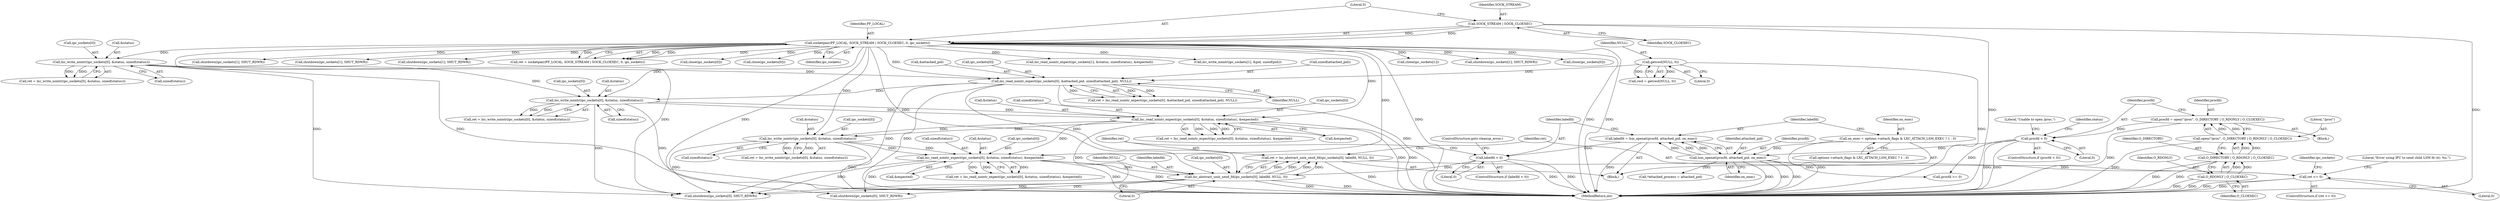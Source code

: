 digraph "0_lxc_81f466d05f2a89cb4f122ef7f593ff3f279b165c_1@API" {
"1000577" [label="(Call,ret = lxc_abstract_unix_send_fd(ipc_sockets[0], labelfd, NULL, 0))"];
"1000579" [label="(Call,lxc_abstract_unix_send_fd(ipc_sockets[0], labelfd, NULL, 0))"];
"1000285" [label="(Call,socketpair(PF_LOCAL, SOCK_STREAM | SOCK_CLOEXEC, 0, ipc_sockets))"];
"1000287" [label="(Call,SOCK_STREAM | SOCK_CLOEXEC)"];
"1000517" [label="(Call,lxc_read_nointr_expect(ipc_sockets[0], &status, sizeof(status), &expected))"];
"1000494" [label="(Call,lxc_write_nointr(ipc_sockets[0], &status, sizeof(status)))"];
"1000467" [label="(Call,lxc_read_nointr_expect(ipc_sockets[0], &status, sizeof(status), &expected))"];
"1000446" [label="(Call,lxc_write_nointr(ipc_sockets[0], &status, sizeof(status)))"];
"1000395" [label="(Call,lxc_read_nointr_expect(ipc_sockets[0], &attached_pid, sizeof(attached_pid), NULL))"];
"1000377" [label="(Call,lxc_write_nointr(ipc_sockets[0], &status, sizeof(status)))"];
"1000248" [label="(Call,getcwd(NULL, 0))"];
"1000573" [label="(Call,labelfd < 0)"];
"1000566" [label="(Call,labelfd = lsm_openat(procfd, attached_pid, on_exec))"];
"1000568" [label="(Call,lsm_openat(procfd, attached_pid, on_exec))"];
"1000365" [label="(Call,procfd < 0)"];
"1000355" [label="(Call,procfd = open(\"/proc\", O_DIRECTORY | O_RDONLY | O_CLOEXEC))"];
"1000357" [label="(Call,open(\"/proc\", O_DIRECTORY | O_RDONLY | O_CLOEXEC))"];
"1000359" [label="(Call,O_DIRECTORY | O_RDONLY | O_CLOEXEC)"];
"1000361" [label="(Call,O_RDONLY | O_CLOEXEC)"];
"1000556" [label="(Call,on_exec = options->attach_flags & LXC_ATTACH_LSM_EXEC ? 1 : 0)"];
"1000587" [label="(Call,ret <= 0)"];
"1000615" [label="(Call,procfd >= 0)"];
"1000574" [label="(Identifier,labelfd)"];
"1000467" [label="(Call,lxc_read_nointr_expect(ipc_sockets[0], &status, sizeof(status), &expected))"];
"1000653" [label="(Call,lxc_read_nointr_expect(ipc_sockets[1], &status, sizeof(status), &expected))"];
"1000580" [label="(Call,ipc_sockets[0])"];
"1000583" [label="(Identifier,labelfd)"];
"1000383" [label="(Call,sizeof(status))"];
"1000366" [label="(Identifier,procfd)"];
"1000378" [label="(Call,ipc_sockets[0])"];
"1000399" [label="(Call,&attached_pid)"];
"1000557" [label="(Identifier,on_exec)"];
"1000620" [label="(Call,shutdown(ipc_sockets[0], SHUT_RDWR))"];
"1000287" [label="(Call,SOCK_STREAM | SOCK_CLOEXEC)"];
"1000556" [label="(Call,on_exec = options->attach_flags & LXC_ATTACH_LSM_EXEC ? 1 : 0)"];
"1000576" [label="(ControlStructure,goto cleanup_error;)"];
"1000579" [label="(Call,lxc_abstract_unix_send_fd(ipc_sockets[0], labelfd, NULL, 0))"];
"1000765" [label="(Call,lxc_write_nointr(ipc_sockets[1], &pid, sizeof(pid)))"];
"1000373" [label="(Identifier,status)"];
"1000335" [label="(Call,close(ipc_sockets[1]))"];
"1000523" [label="(Call,sizeof(status))"];
"1000393" [label="(Call,ret = lxc_read_nointr_expect(ipc_sockets[0], &attached_pid, sizeof(attached_pid), NULL))"];
"1000288" [label="(Identifier,SOCK_STREAM)"];
"1000395" [label="(Call,lxc_read_nointr_expect(ipc_sockets[0], &attached_pid, sizeof(attached_pid), NULL))"];
"1000566" [label="(Call,labelfd = lsm_openat(procfd, attached_pid, on_exec))"];
"1000517" [label="(Call,lxc_read_nointr_expect(ipc_sockets[0], &status, sizeof(status), &expected))"];
"1000670" [label="(Call,shutdown(ipc_sockets[1], SHUT_RDWR))"];
"1000571" [label="(Identifier,on_exec)"];
"1000285" [label="(Call,socketpair(PF_LOCAL, SOCK_STREAM | SOCK_CLOEXEC, 0, ipc_sockets))"];
"1000570" [label="(Identifier,attached_pid)"];
"1000357" [label="(Call,open(\"/proc\", O_DIRECTORY | O_RDONLY | O_CLOEXEC))"];
"1000325" [label="(Block,)"];
"1000468" [label="(Call,ipc_sockets[0])"];
"1000367" [label="(Literal,0)"];
"1000465" [label="(Call,ret = lxc_read_nointr_expect(ipc_sockets[0], &status, sizeof(status), &expected))"];
"1000525" [label="(Call,&expected)"];
"1000250" [label="(Literal,0)"];
"1000500" [label="(Call,sizeof(status))"];
"1000403" [label="(Identifier,NULL)"];
"1000495" [label="(Call,ipc_sockets[0])"];
"1000381" [label="(Call,&status)"];
"1000588" [label="(Identifier,ret)"];
"1000396" [label="(Call,ipc_sockets[0])"];
"1000248" [label="(Call,getcwd(NULL, 0))"];
"1000452" [label="(Call,sizeof(status))"];
"1000450" [label="(Call,&status)"];
"1000370" [label="(Literal,\"Unable to open /proc.\")"];
"1000601" [label="(Call,close(ipc_sockets[0]))"];
"1000356" [label="(Identifier,procfd)"];
"1000362" [label="(Identifier,O_RDONLY)"];
"1000475" [label="(Call,&expected)"];
"1000377" [label="(Call,lxc_write_nointr(ipc_sockets[0], &status, sizeof(status)))"];
"1000573" [label="(Call,labelfd < 0)"];
"1000596" [label="(Call,shutdown(ipc_sockets[0], SHUT_RDWR))"];
"1000589" [label="(Literal,0)"];
"1000446" [label="(Call,lxc_write_nointr(ipc_sockets[0], &status, sizeof(status)))"];
"1000444" [label="(Call,ret = lxc_write_nointr(ipc_sockets[0], &status, sizeof(status)))"];
"1000521" [label="(Call,&status)"];
"1000359" [label="(Call,O_DIRECTORY | O_RDONLY | O_CLOEXEC)"];
"1000577" [label="(Call,ret = lxc_abstract_unix_send_fd(ipc_sockets[0], labelfd, NULL, 0))"];
"1000365" [label="(Call,procfd < 0)"];
"1000363" [label="(Identifier,O_CLOEXEC)"];
"1000791" [label="(MethodReturn,int)"];
"1000246" [label="(Call,cwd = getcwd(NULL, 0))"];
"1000568" [label="(Call,lsm_openat(procfd, attached_pid, on_exec))"];
"1000290" [label="(Literal,0)"];
"1000705" [label="(Call,shutdown(ipc_sockets[1], SHUT_RDWR))"];
"1000598" [label="(Identifier,ipc_sockets)"];
"1000586" [label="(ControlStructure,if (ret <= 0))"];
"1000471" [label="(Call,&status)"];
"1000575" [label="(Literal,0)"];
"1000585" [label="(Literal,0)"];
"1000360" [label="(Identifier,O_DIRECTORY)"];
"1000755" [label="(Call,shutdown(ipc_sockets[1], SHUT_RDWR))"];
"1000361" [label="(Call,O_RDONLY | O_CLOEXEC)"];
"1000592" [label="(Literal,\"Error using IPC to send child LSM fd (4): %s.\")"];
"1000249" [label="(Identifier,NULL)"];
"1000401" [label="(Call,sizeof(attached_pid))"];
"1000289" [label="(Identifier,SOCK_CLOEXEC)"];
"1000569" [label="(Identifier,procfd)"];
"1000781" [label="(Call,shutdown(ipc_sockets[1], SHUT_RDWR))"];
"1000572" [label="(ControlStructure,if (labelfd < 0))"];
"1000492" [label="(Call,ret = lxc_write_nointr(ipc_sockets[0], &status, sizeof(status)))"];
"1000283" [label="(Call,ret = socketpair(PF_LOCAL, SOCK_STREAM | SOCK_CLOEXEC, 0, ipc_sockets))"];
"1000375" [label="(Call,ret = lxc_write_nointr(ipc_sockets[0], &status, sizeof(status)))"];
"1000364" [label="(ControlStructure,if (procfd < 0))"];
"1000584" [label="(Identifier,NULL)"];
"1000447" [label="(Call,ipc_sockets[0])"];
"1000358" [label="(Literal,\"/proc\")"];
"1000578" [label="(Identifier,ret)"];
"1000640" [label="(Call,close(ipc_sockets[0]))"];
"1000625" [label="(Call,close(ipc_sockets[0]))"];
"1000498" [label="(Call,&status)"];
"1000355" [label="(Call,procfd = open(\"/proc\", O_DIRECTORY | O_RDONLY | O_CLOEXEC))"];
"1000473" [label="(Call,sizeof(status))"];
"1000518" [label="(Call,ipc_sockets[0])"];
"1000607" [label="(Call,*attached_process = attached_pid)"];
"1000553" [label="(Block,)"];
"1000286" [label="(Identifier,PF_LOCAL)"];
"1000291" [label="(Identifier,ipc_sockets)"];
"1000515" [label="(Call,ret = lxc_read_nointr_expect(ipc_sockets[0], &status, sizeof(status), &expected))"];
"1000558" [label="(Call,options->attach_flags & LXC_ATTACH_LSM_EXEC ? 1 : 0)"];
"1000494" [label="(Call,lxc_write_nointr(ipc_sockets[0], &status, sizeof(status)))"];
"1000587" [label="(Call,ret <= 0)"];
"1000567" [label="(Identifier,labelfd)"];
"1000577" -> "1000553"  [label="AST: "];
"1000577" -> "1000579"  [label="CFG: "];
"1000578" -> "1000577"  [label="AST: "];
"1000579" -> "1000577"  [label="AST: "];
"1000588" -> "1000577"  [label="CFG: "];
"1000577" -> "1000791"  [label="DDG: "];
"1000579" -> "1000577"  [label="DDG: "];
"1000579" -> "1000577"  [label="DDG: "];
"1000579" -> "1000577"  [label="DDG: "];
"1000579" -> "1000577"  [label="DDG: "];
"1000577" -> "1000587"  [label="DDG: "];
"1000579" -> "1000585"  [label="CFG: "];
"1000580" -> "1000579"  [label="AST: "];
"1000583" -> "1000579"  [label="AST: "];
"1000584" -> "1000579"  [label="AST: "];
"1000585" -> "1000579"  [label="AST: "];
"1000579" -> "1000791"  [label="DDG: "];
"1000579" -> "1000791"  [label="DDG: "];
"1000285" -> "1000579"  [label="DDG: "];
"1000517" -> "1000579"  [label="DDG: "];
"1000573" -> "1000579"  [label="DDG: "];
"1000395" -> "1000579"  [label="DDG: "];
"1000579" -> "1000596"  [label="DDG: "];
"1000579" -> "1000620"  [label="DDG: "];
"1000285" -> "1000283"  [label="AST: "];
"1000285" -> "1000291"  [label="CFG: "];
"1000286" -> "1000285"  [label="AST: "];
"1000287" -> "1000285"  [label="AST: "];
"1000290" -> "1000285"  [label="AST: "];
"1000291" -> "1000285"  [label="AST: "];
"1000283" -> "1000285"  [label="CFG: "];
"1000285" -> "1000791"  [label="DDG: "];
"1000285" -> "1000791"  [label="DDG: "];
"1000285" -> "1000791"  [label="DDG: "];
"1000285" -> "1000283"  [label="DDG: "];
"1000285" -> "1000283"  [label="DDG: "];
"1000285" -> "1000283"  [label="DDG: "];
"1000285" -> "1000283"  [label="DDG: "];
"1000287" -> "1000285"  [label="DDG: "];
"1000287" -> "1000285"  [label="DDG: "];
"1000285" -> "1000335"  [label="DDG: "];
"1000285" -> "1000377"  [label="DDG: "];
"1000285" -> "1000395"  [label="DDG: "];
"1000285" -> "1000446"  [label="DDG: "];
"1000285" -> "1000467"  [label="DDG: "];
"1000285" -> "1000494"  [label="DDG: "];
"1000285" -> "1000517"  [label="DDG: "];
"1000285" -> "1000596"  [label="DDG: "];
"1000285" -> "1000601"  [label="DDG: "];
"1000285" -> "1000620"  [label="DDG: "];
"1000285" -> "1000625"  [label="DDG: "];
"1000285" -> "1000640"  [label="DDG: "];
"1000285" -> "1000653"  [label="DDG: "];
"1000285" -> "1000670"  [label="DDG: "];
"1000285" -> "1000705"  [label="DDG: "];
"1000285" -> "1000755"  [label="DDG: "];
"1000285" -> "1000765"  [label="DDG: "];
"1000285" -> "1000781"  [label="DDG: "];
"1000287" -> "1000289"  [label="CFG: "];
"1000288" -> "1000287"  [label="AST: "];
"1000289" -> "1000287"  [label="AST: "];
"1000290" -> "1000287"  [label="CFG: "];
"1000287" -> "1000791"  [label="DDG: "];
"1000287" -> "1000791"  [label="DDG: "];
"1000517" -> "1000515"  [label="AST: "];
"1000517" -> "1000525"  [label="CFG: "];
"1000518" -> "1000517"  [label="AST: "];
"1000521" -> "1000517"  [label="AST: "];
"1000523" -> "1000517"  [label="AST: "];
"1000525" -> "1000517"  [label="AST: "];
"1000515" -> "1000517"  [label="CFG: "];
"1000517" -> "1000791"  [label="DDG: "];
"1000517" -> "1000791"  [label="DDG: "];
"1000517" -> "1000515"  [label="DDG: "];
"1000517" -> "1000515"  [label="DDG: "];
"1000517" -> "1000515"  [label="DDG: "];
"1000494" -> "1000517"  [label="DDG: "];
"1000494" -> "1000517"  [label="DDG: "];
"1000467" -> "1000517"  [label="DDG: "];
"1000517" -> "1000596"  [label="DDG: "];
"1000517" -> "1000620"  [label="DDG: "];
"1000494" -> "1000492"  [label="AST: "];
"1000494" -> "1000500"  [label="CFG: "];
"1000495" -> "1000494"  [label="AST: "];
"1000498" -> "1000494"  [label="AST: "];
"1000500" -> "1000494"  [label="AST: "];
"1000492" -> "1000494"  [label="CFG: "];
"1000494" -> "1000791"  [label="DDG: "];
"1000494" -> "1000492"  [label="DDG: "];
"1000494" -> "1000492"  [label="DDG: "];
"1000467" -> "1000494"  [label="DDG: "];
"1000467" -> "1000494"  [label="DDG: "];
"1000494" -> "1000620"  [label="DDG: "];
"1000467" -> "1000465"  [label="AST: "];
"1000467" -> "1000475"  [label="CFG: "];
"1000468" -> "1000467"  [label="AST: "];
"1000471" -> "1000467"  [label="AST: "];
"1000473" -> "1000467"  [label="AST: "];
"1000475" -> "1000467"  [label="AST: "];
"1000465" -> "1000467"  [label="CFG: "];
"1000467" -> "1000791"  [label="DDG: "];
"1000467" -> "1000791"  [label="DDG: "];
"1000467" -> "1000465"  [label="DDG: "];
"1000467" -> "1000465"  [label="DDG: "];
"1000467" -> "1000465"  [label="DDG: "];
"1000446" -> "1000467"  [label="DDG: "];
"1000446" -> "1000467"  [label="DDG: "];
"1000467" -> "1000620"  [label="DDG: "];
"1000446" -> "1000444"  [label="AST: "];
"1000446" -> "1000452"  [label="CFG: "];
"1000447" -> "1000446"  [label="AST: "];
"1000450" -> "1000446"  [label="AST: "];
"1000452" -> "1000446"  [label="AST: "];
"1000444" -> "1000446"  [label="CFG: "];
"1000446" -> "1000791"  [label="DDG: "];
"1000446" -> "1000444"  [label="DDG: "];
"1000446" -> "1000444"  [label="DDG: "];
"1000395" -> "1000446"  [label="DDG: "];
"1000377" -> "1000446"  [label="DDG: "];
"1000446" -> "1000620"  [label="DDG: "];
"1000395" -> "1000393"  [label="AST: "];
"1000395" -> "1000403"  [label="CFG: "];
"1000396" -> "1000395"  [label="AST: "];
"1000399" -> "1000395"  [label="AST: "];
"1000401" -> "1000395"  [label="AST: "];
"1000403" -> "1000395"  [label="AST: "];
"1000393" -> "1000395"  [label="CFG: "];
"1000395" -> "1000791"  [label="DDG: "];
"1000395" -> "1000791"  [label="DDG: "];
"1000395" -> "1000393"  [label="DDG: "];
"1000395" -> "1000393"  [label="DDG: "];
"1000395" -> "1000393"  [label="DDG: "];
"1000377" -> "1000395"  [label="DDG: "];
"1000248" -> "1000395"  [label="DDG: "];
"1000395" -> "1000620"  [label="DDG: "];
"1000377" -> "1000375"  [label="AST: "];
"1000377" -> "1000383"  [label="CFG: "];
"1000378" -> "1000377"  [label="AST: "];
"1000381" -> "1000377"  [label="AST: "];
"1000383" -> "1000377"  [label="AST: "];
"1000375" -> "1000377"  [label="CFG: "];
"1000377" -> "1000791"  [label="DDG: "];
"1000377" -> "1000375"  [label="DDG: "];
"1000377" -> "1000375"  [label="DDG: "];
"1000377" -> "1000620"  [label="DDG: "];
"1000248" -> "1000246"  [label="AST: "];
"1000248" -> "1000250"  [label="CFG: "];
"1000249" -> "1000248"  [label="AST: "];
"1000250" -> "1000248"  [label="AST: "];
"1000246" -> "1000248"  [label="CFG: "];
"1000248" -> "1000791"  [label="DDG: "];
"1000248" -> "1000246"  [label="DDG: "];
"1000248" -> "1000246"  [label="DDG: "];
"1000573" -> "1000572"  [label="AST: "];
"1000573" -> "1000575"  [label="CFG: "];
"1000574" -> "1000573"  [label="AST: "];
"1000575" -> "1000573"  [label="AST: "];
"1000576" -> "1000573"  [label="CFG: "];
"1000578" -> "1000573"  [label="CFG: "];
"1000573" -> "1000791"  [label="DDG: "];
"1000573" -> "1000791"  [label="DDG: "];
"1000566" -> "1000573"  [label="DDG: "];
"1000566" -> "1000553"  [label="AST: "];
"1000566" -> "1000568"  [label="CFG: "];
"1000567" -> "1000566"  [label="AST: "];
"1000568" -> "1000566"  [label="AST: "];
"1000574" -> "1000566"  [label="CFG: "];
"1000566" -> "1000791"  [label="DDG: "];
"1000568" -> "1000566"  [label="DDG: "];
"1000568" -> "1000566"  [label="DDG: "];
"1000568" -> "1000566"  [label="DDG: "];
"1000568" -> "1000571"  [label="CFG: "];
"1000569" -> "1000568"  [label="AST: "];
"1000570" -> "1000568"  [label="AST: "];
"1000571" -> "1000568"  [label="AST: "];
"1000568" -> "1000791"  [label="DDG: "];
"1000568" -> "1000791"  [label="DDG: "];
"1000568" -> "1000791"  [label="DDG: "];
"1000365" -> "1000568"  [label="DDG: "];
"1000556" -> "1000568"  [label="DDG: "];
"1000568" -> "1000607"  [label="DDG: "];
"1000568" -> "1000615"  [label="DDG: "];
"1000365" -> "1000364"  [label="AST: "];
"1000365" -> "1000367"  [label="CFG: "];
"1000366" -> "1000365"  [label="AST: "];
"1000367" -> "1000365"  [label="AST: "];
"1000370" -> "1000365"  [label="CFG: "];
"1000373" -> "1000365"  [label="CFG: "];
"1000365" -> "1000791"  [label="DDG: "];
"1000365" -> "1000791"  [label="DDG: "];
"1000355" -> "1000365"  [label="DDG: "];
"1000365" -> "1000615"  [label="DDG: "];
"1000355" -> "1000325"  [label="AST: "];
"1000355" -> "1000357"  [label="CFG: "];
"1000356" -> "1000355"  [label="AST: "];
"1000357" -> "1000355"  [label="AST: "];
"1000366" -> "1000355"  [label="CFG: "];
"1000355" -> "1000791"  [label="DDG: "];
"1000357" -> "1000355"  [label="DDG: "];
"1000357" -> "1000355"  [label="DDG: "];
"1000357" -> "1000359"  [label="CFG: "];
"1000358" -> "1000357"  [label="AST: "];
"1000359" -> "1000357"  [label="AST: "];
"1000357" -> "1000791"  [label="DDG: "];
"1000359" -> "1000357"  [label="DDG: "];
"1000359" -> "1000357"  [label="DDG: "];
"1000359" -> "1000361"  [label="CFG: "];
"1000360" -> "1000359"  [label="AST: "];
"1000361" -> "1000359"  [label="AST: "];
"1000359" -> "1000791"  [label="DDG: "];
"1000359" -> "1000791"  [label="DDG: "];
"1000361" -> "1000359"  [label="DDG: "];
"1000361" -> "1000359"  [label="DDG: "];
"1000361" -> "1000363"  [label="CFG: "];
"1000362" -> "1000361"  [label="AST: "];
"1000363" -> "1000361"  [label="AST: "];
"1000361" -> "1000791"  [label="DDG: "];
"1000361" -> "1000791"  [label="DDG: "];
"1000556" -> "1000553"  [label="AST: "];
"1000556" -> "1000558"  [label="CFG: "];
"1000557" -> "1000556"  [label="AST: "];
"1000558" -> "1000556"  [label="AST: "];
"1000567" -> "1000556"  [label="CFG: "];
"1000556" -> "1000791"  [label="DDG: "];
"1000587" -> "1000586"  [label="AST: "];
"1000587" -> "1000589"  [label="CFG: "];
"1000588" -> "1000587"  [label="AST: "];
"1000589" -> "1000587"  [label="AST: "];
"1000592" -> "1000587"  [label="CFG: "];
"1000598" -> "1000587"  [label="CFG: "];
"1000587" -> "1000791"  [label="DDG: "];
"1000587" -> "1000791"  [label="DDG: "];
}
